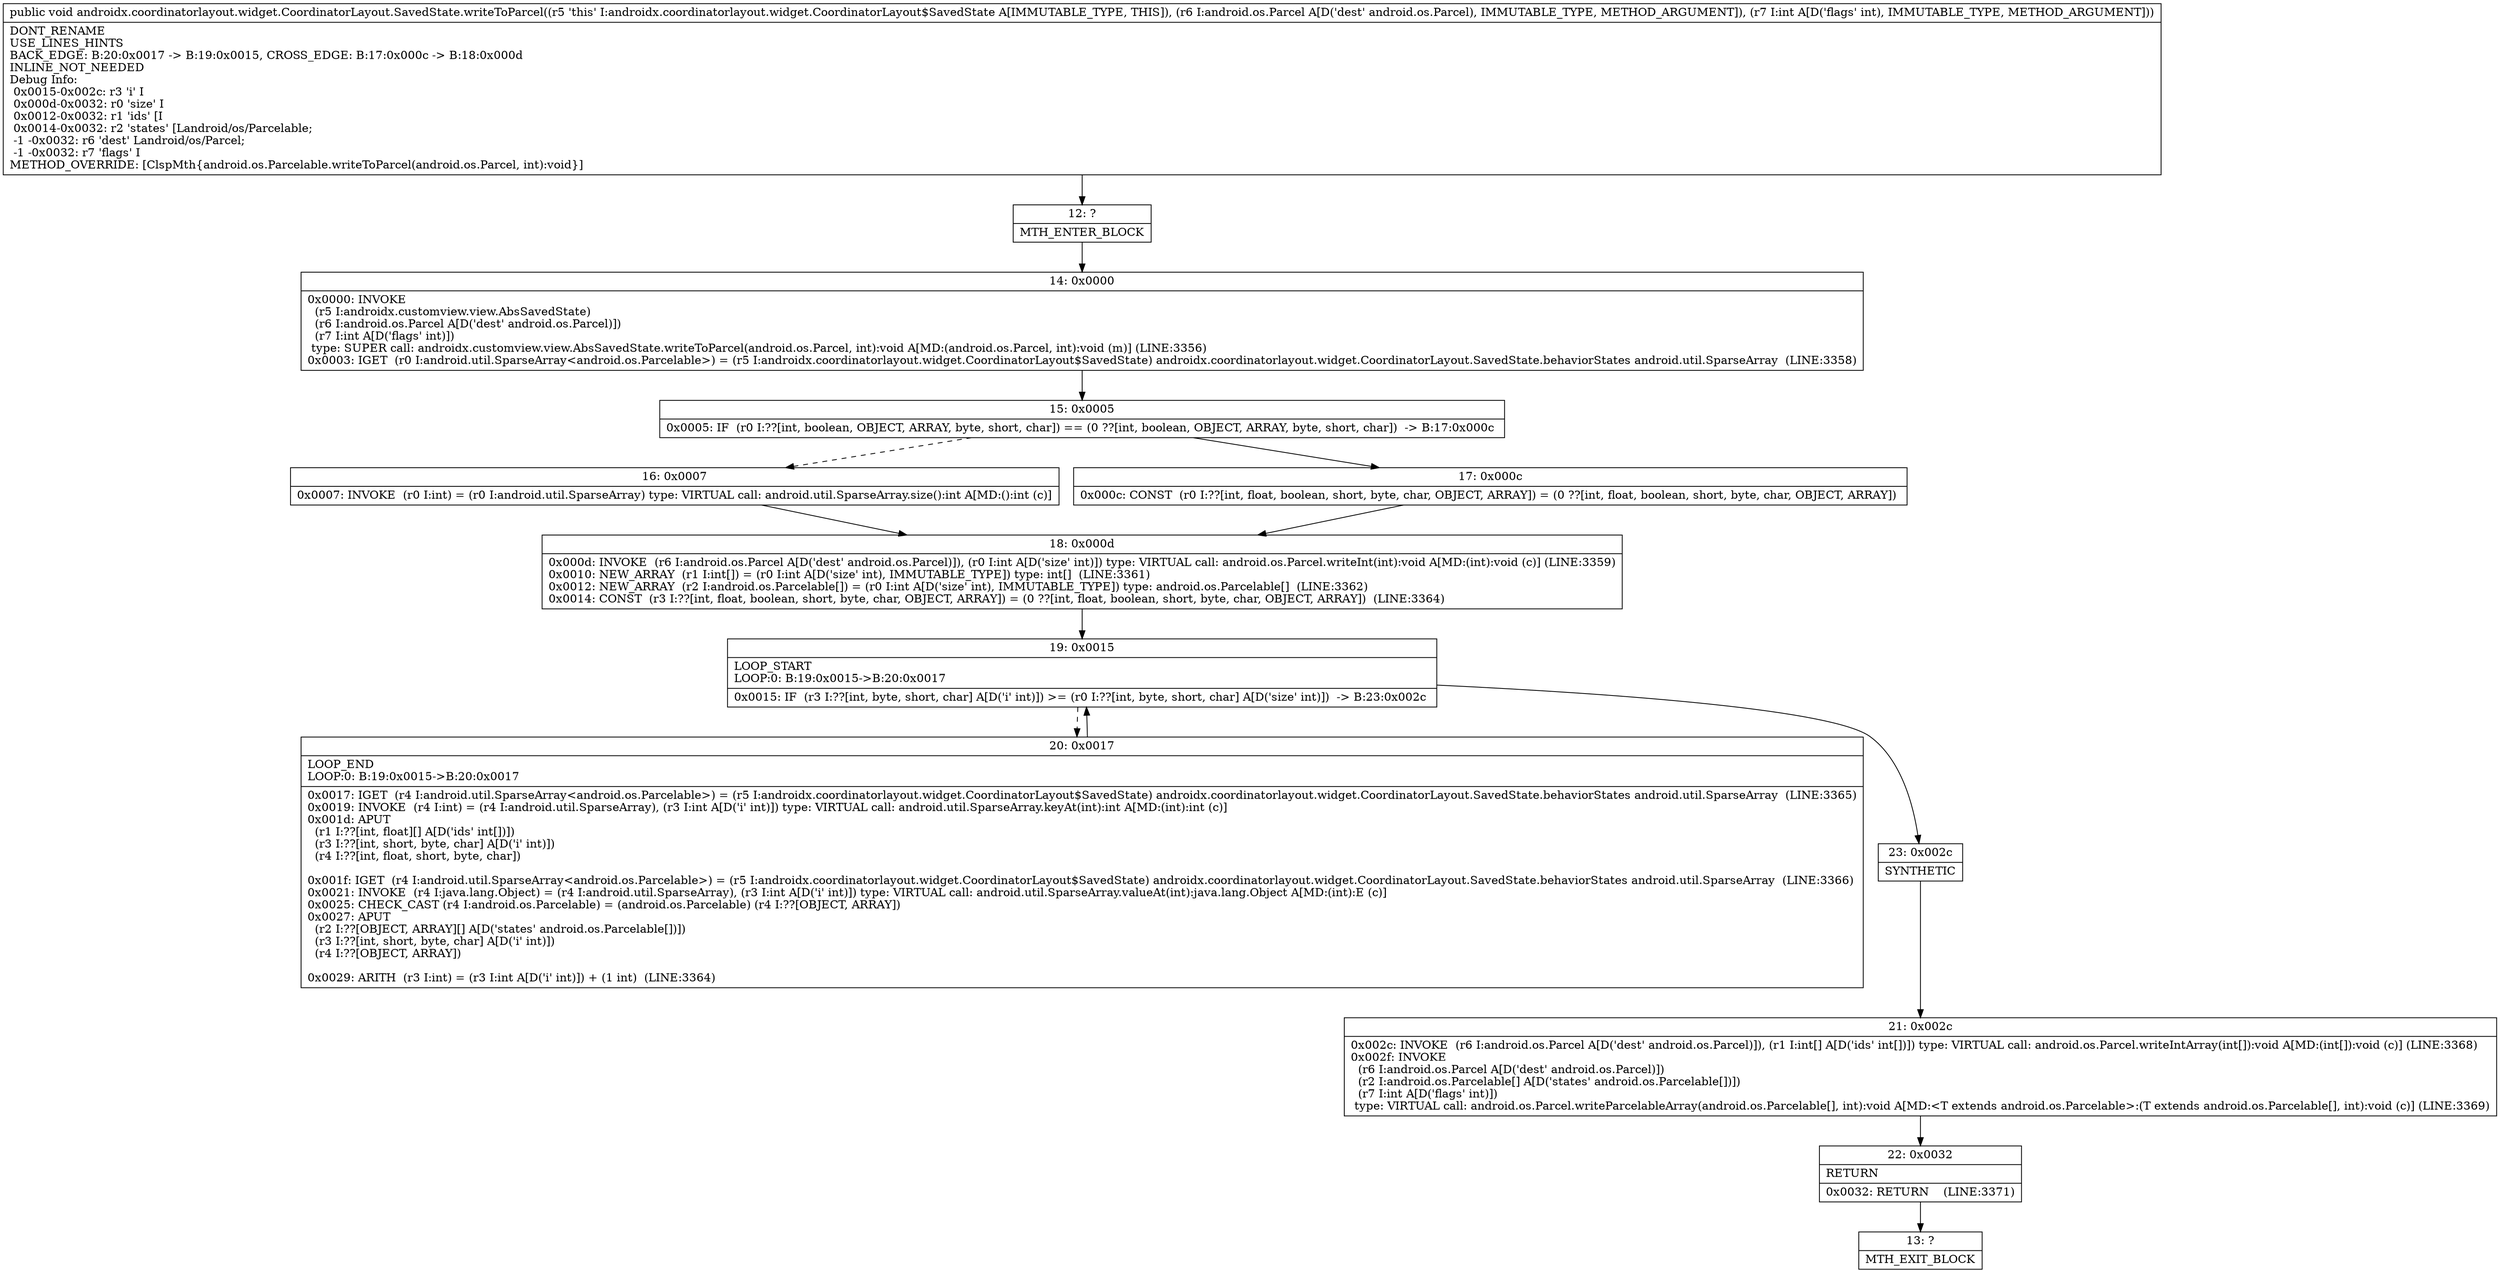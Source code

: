 digraph "CFG forandroidx.coordinatorlayout.widget.CoordinatorLayout.SavedState.writeToParcel(Landroid\/os\/Parcel;I)V" {
Node_12 [shape=record,label="{12\:\ ?|MTH_ENTER_BLOCK\l}"];
Node_14 [shape=record,label="{14\:\ 0x0000|0x0000: INVOKE  \l  (r5 I:androidx.customview.view.AbsSavedState)\l  (r6 I:android.os.Parcel A[D('dest' android.os.Parcel)])\l  (r7 I:int A[D('flags' int)])\l type: SUPER call: androidx.customview.view.AbsSavedState.writeToParcel(android.os.Parcel, int):void A[MD:(android.os.Parcel, int):void (m)] (LINE:3356)\l0x0003: IGET  (r0 I:android.util.SparseArray\<android.os.Parcelable\>) = (r5 I:androidx.coordinatorlayout.widget.CoordinatorLayout$SavedState) androidx.coordinatorlayout.widget.CoordinatorLayout.SavedState.behaviorStates android.util.SparseArray  (LINE:3358)\l}"];
Node_15 [shape=record,label="{15\:\ 0x0005|0x0005: IF  (r0 I:??[int, boolean, OBJECT, ARRAY, byte, short, char]) == (0 ??[int, boolean, OBJECT, ARRAY, byte, short, char])  \-\> B:17:0x000c \l}"];
Node_16 [shape=record,label="{16\:\ 0x0007|0x0007: INVOKE  (r0 I:int) = (r0 I:android.util.SparseArray) type: VIRTUAL call: android.util.SparseArray.size():int A[MD:():int (c)]\l}"];
Node_18 [shape=record,label="{18\:\ 0x000d|0x000d: INVOKE  (r6 I:android.os.Parcel A[D('dest' android.os.Parcel)]), (r0 I:int A[D('size' int)]) type: VIRTUAL call: android.os.Parcel.writeInt(int):void A[MD:(int):void (c)] (LINE:3359)\l0x0010: NEW_ARRAY  (r1 I:int[]) = (r0 I:int A[D('size' int), IMMUTABLE_TYPE]) type: int[]  (LINE:3361)\l0x0012: NEW_ARRAY  (r2 I:android.os.Parcelable[]) = (r0 I:int A[D('size' int), IMMUTABLE_TYPE]) type: android.os.Parcelable[]  (LINE:3362)\l0x0014: CONST  (r3 I:??[int, float, boolean, short, byte, char, OBJECT, ARRAY]) = (0 ??[int, float, boolean, short, byte, char, OBJECT, ARRAY])  (LINE:3364)\l}"];
Node_19 [shape=record,label="{19\:\ 0x0015|LOOP_START\lLOOP:0: B:19:0x0015\-\>B:20:0x0017\l|0x0015: IF  (r3 I:??[int, byte, short, char] A[D('i' int)]) \>= (r0 I:??[int, byte, short, char] A[D('size' int)])  \-\> B:23:0x002c \l}"];
Node_20 [shape=record,label="{20\:\ 0x0017|LOOP_END\lLOOP:0: B:19:0x0015\-\>B:20:0x0017\l|0x0017: IGET  (r4 I:android.util.SparseArray\<android.os.Parcelable\>) = (r5 I:androidx.coordinatorlayout.widget.CoordinatorLayout$SavedState) androidx.coordinatorlayout.widget.CoordinatorLayout.SavedState.behaviorStates android.util.SparseArray  (LINE:3365)\l0x0019: INVOKE  (r4 I:int) = (r4 I:android.util.SparseArray), (r3 I:int A[D('i' int)]) type: VIRTUAL call: android.util.SparseArray.keyAt(int):int A[MD:(int):int (c)]\l0x001d: APUT  \l  (r1 I:??[int, float][] A[D('ids' int[])])\l  (r3 I:??[int, short, byte, char] A[D('i' int)])\l  (r4 I:??[int, float, short, byte, char])\l \l0x001f: IGET  (r4 I:android.util.SparseArray\<android.os.Parcelable\>) = (r5 I:androidx.coordinatorlayout.widget.CoordinatorLayout$SavedState) androidx.coordinatorlayout.widget.CoordinatorLayout.SavedState.behaviorStates android.util.SparseArray  (LINE:3366)\l0x0021: INVOKE  (r4 I:java.lang.Object) = (r4 I:android.util.SparseArray), (r3 I:int A[D('i' int)]) type: VIRTUAL call: android.util.SparseArray.valueAt(int):java.lang.Object A[MD:(int):E (c)]\l0x0025: CHECK_CAST (r4 I:android.os.Parcelable) = (android.os.Parcelable) (r4 I:??[OBJECT, ARRAY]) \l0x0027: APUT  \l  (r2 I:??[OBJECT, ARRAY][] A[D('states' android.os.Parcelable[])])\l  (r3 I:??[int, short, byte, char] A[D('i' int)])\l  (r4 I:??[OBJECT, ARRAY])\l \l0x0029: ARITH  (r3 I:int) = (r3 I:int A[D('i' int)]) + (1 int)  (LINE:3364)\l}"];
Node_23 [shape=record,label="{23\:\ 0x002c|SYNTHETIC\l}"];
Node_21 [shape=record,label="{21\:\ 0x002c|0x002c: INVOKE  (r6 I:android.os.Parcel A[D('dest' android.os.Parcel)]), (r1 I:int[] A[D('ids' int[])]) type: VIRTUAL call: android.os.Parcel.writeIntArray(int[]):void A[MD:(int[]):void (c)] (LINE:3368)\l0x002f: INVOKE  \l  (r6 I:android.os.Parcel A[D('dest' android.os.Parcel)])\l  (r2 I:android.os.Parcelable[] A[D('states' android.os.Parcelable[])])\l  (r7 I:int A[D('flags' int)])\l type: VIRTUAL call: android.os.Parcel.writeParcelableArray(android.os.Parcelable[], int):void A[MD:\<T extends android.os.Parcelable\>:(T extends android.os.Parcelable[], int):void (c)] (LINE:3369)\l}"];
Node_22 [shape=record,label="{22\:\ 0x0032|RETURN\l|0x0032: RETURN    (LINE:3371)\l}"];
Node_13 [shape=record,label="{13\:\ ?|MTH_EXIT_BLOCK\l}"];
Node_17 [shape=record,label="{17\:\ 0x000c|0x000c: CONST  (r0 I:??[int, float, boolean, short, byte, char, OBJECT, ARRAY]) = (0 ??[int, float, boolean, short, byte, char, OBJECT, ARRAY]) \l}"];
MethodNode[shape=record,label="{public void androidx.coordinatorlayout.widget.CoordinatorLayout.SavedState.writeToParcel((r5 'this' I:androidx.coordinatorlayout.widget.CoordinatorLayout$SavedState A[IMMUTABLE_TYPE, THIS]), (r6 I:android.os.Parcel A[D('dest' android.os.Parcel), IMMUTABLE_TYPE, METHOD_ARGUMENT]), (r7 I:int A[D('flags' int), IMMUTABLE_TYPE, METHOD_ARGUMENT]))  | DONT_RENAME\lUSE_LINES_HINTS\lBACK_EDGE: B:20:0x0017 \-\> B:19:0x0015, CROSS_EDGE: B:17:0x000c \-\> B:18:0x000d\lINLINE_NOT_NEEDED\lDebug Info:\l  0x0015\-0x002c: r3 'i' I\l  0x000d\-0x0032: r0 'size' I\l  0x0012\-0x0032: r1 'ids' [I\l  0x0014\-0x0032: r2 'states' [Landroid\/os\/Parcelable;\l  \-1 \-0x0032: r6 'dest' Landroid\/os\/Parcel;\l  \-1 \-0x0032: r7 'flags' I\lMETHOD_OVERRIDE: [ClspMth\{android.os.Parcelable.writeToParcel(android.os.Parcel, int):void\}]\l}"];
MethodNode -> Node_12;Node_12 -> Node_14;
Node_14 -> Node_15;
Node_15 -> Node_16[style=dashed];
Node_15 -> Node_17;
Node_16 -> Node_18;
Node_18 -> Node_19;
Node_19 -> Node_20[style=dashed];
Node_19 -> Node_23;
Node_20 -> Node_19;
Node_23 -> Node_21;
Node_21 -> Node_22;
Node_22 -> Node_13;
Node_17 -> Node_18;
}


